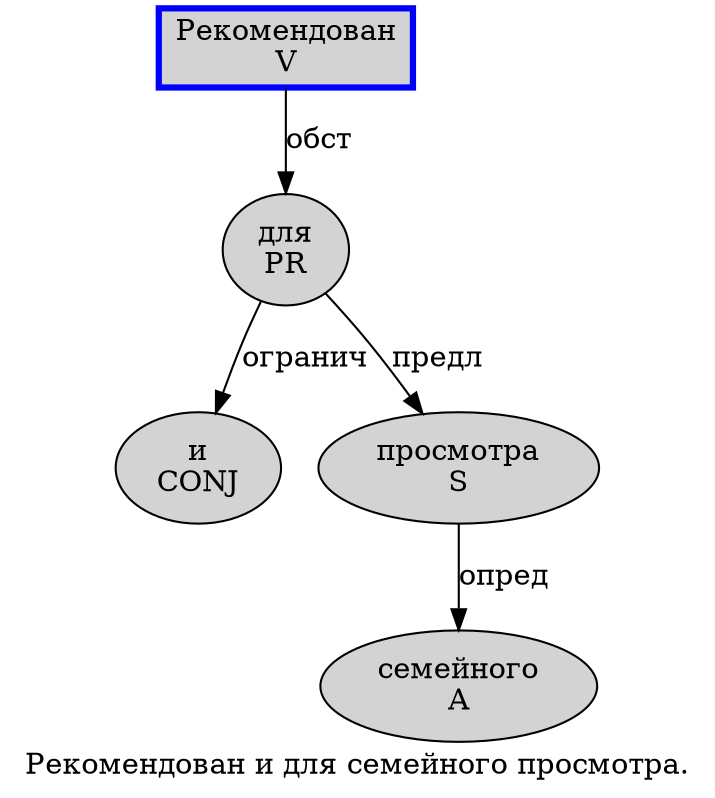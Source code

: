 digraph SENTENCE_3525 {
	graph [label="Рекомендован и для семейного просмотра."]
	node [style=filled]
		0 [label="Рекомендован
V" color=blue fillcolor=lightgray penwidth=3 shape=box]
		1 [label="и
CONJ" color="" fillcolor=lightgray penwidth=1 shape=ellipse]
		2 [label="для
PR" color="" fillcolor=lightgray penwidth=1 shape=ellipse]
		3 [label="семейного
A" color="" fillcolor=lightgray penwidth=1 shape=ellipse]
		4 [label="просмотра
S" color="" fillcolor=lightgray penwidth=1 shape=ellipse]
			4 -> 3 [label="опред"]
			2 -> 1 [label="огранич"]
			2 -> 4 [label="предл"]
			0 -> 2 [label="обст"]
}